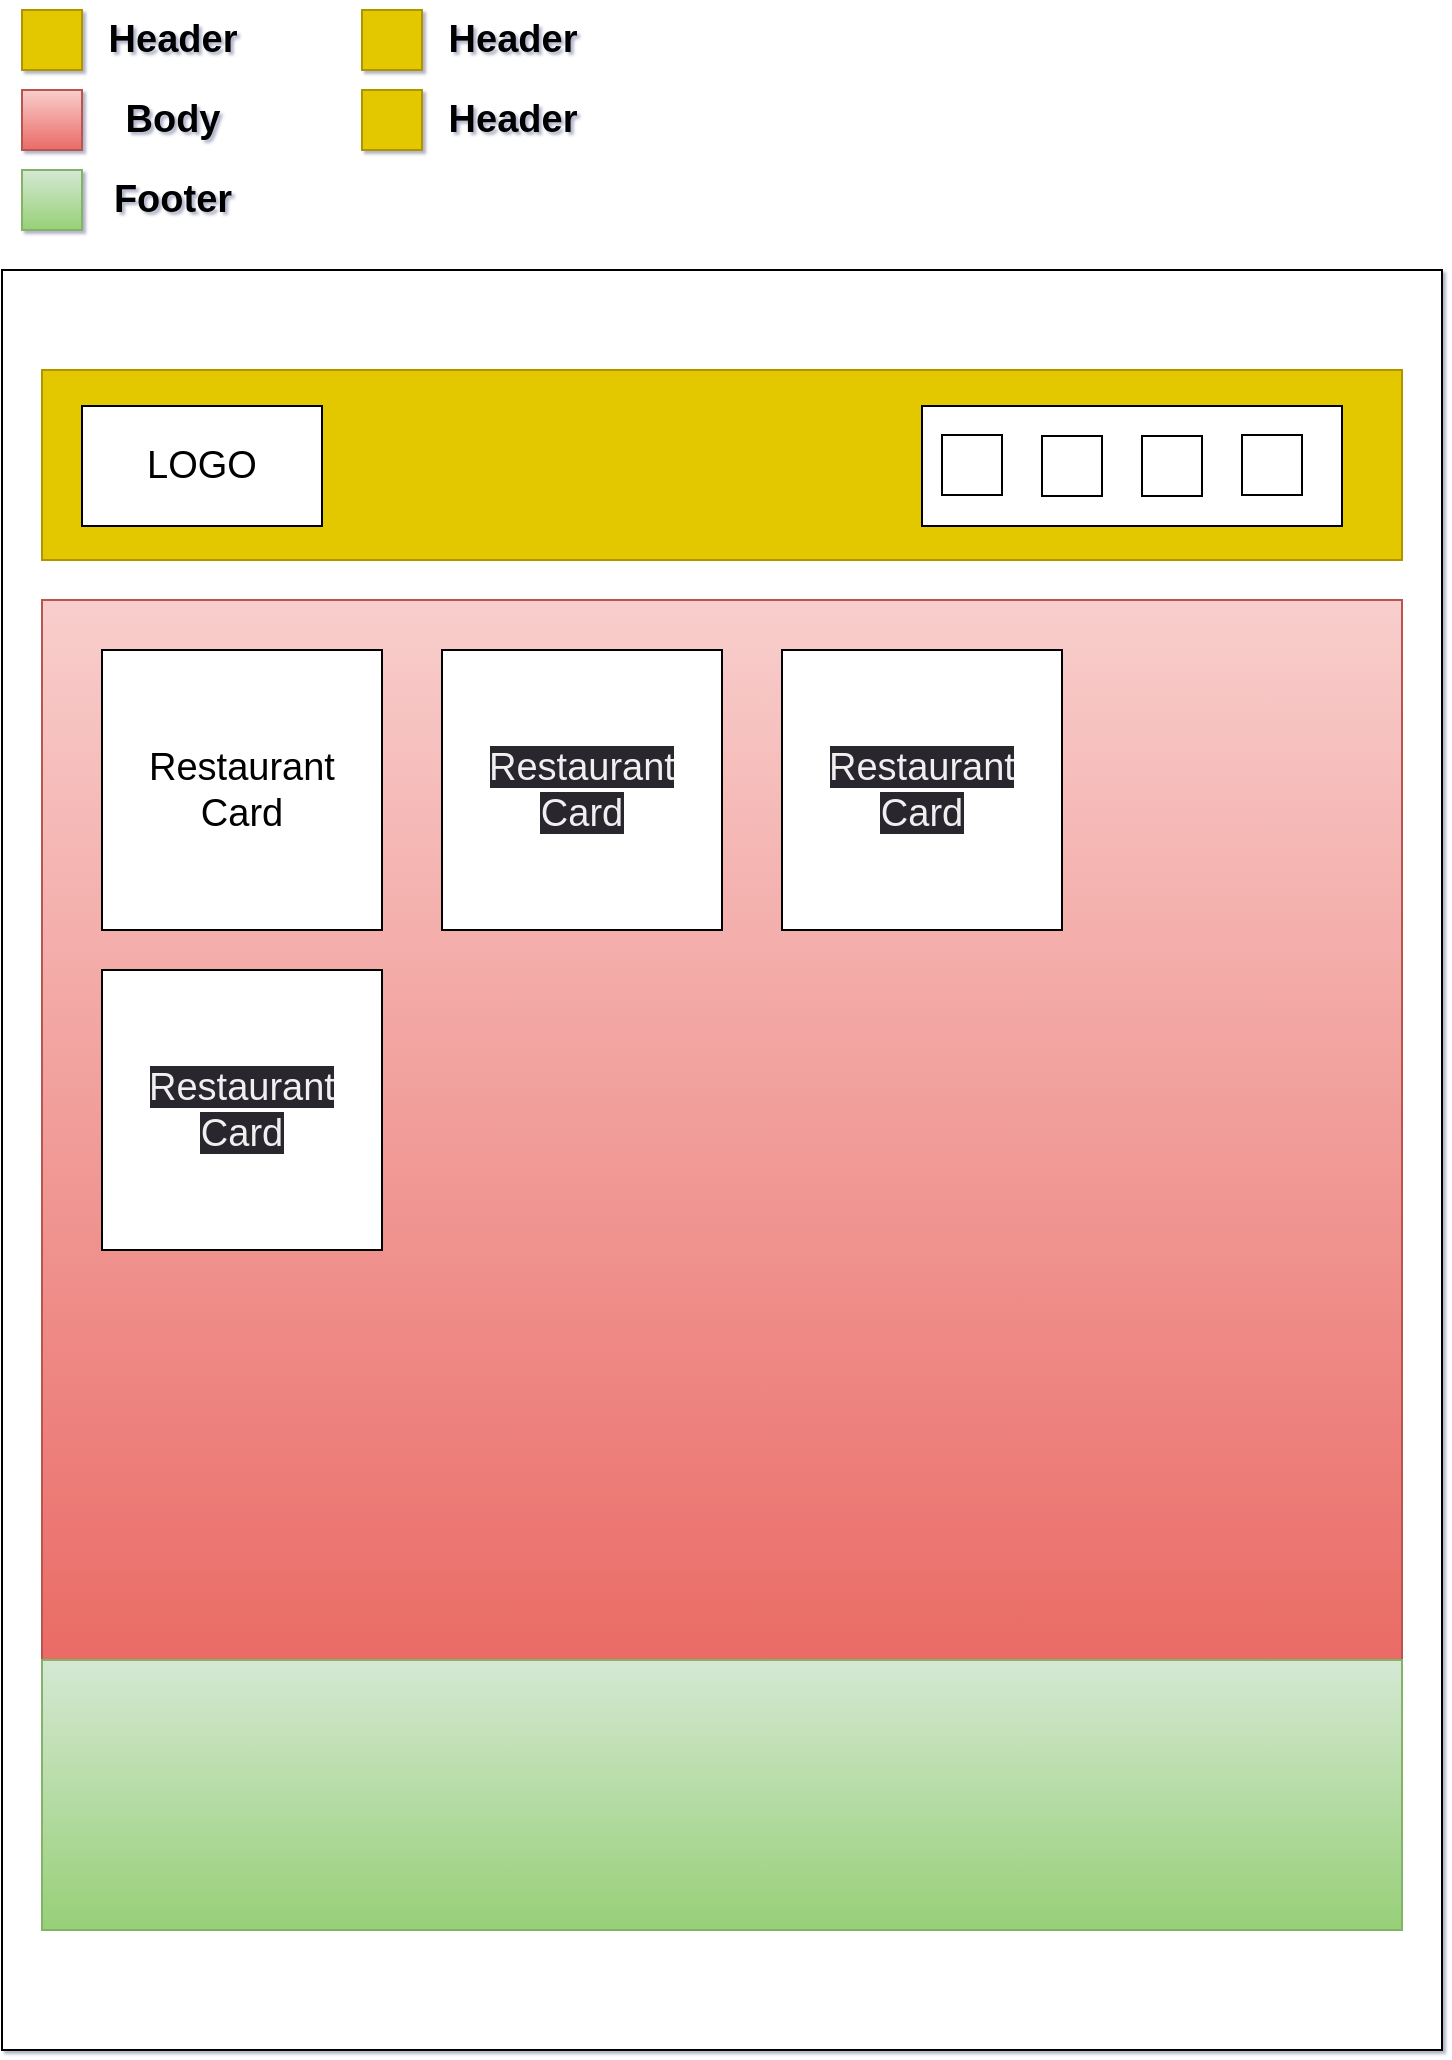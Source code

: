 <mxfile>
    <diagram id="oUNkEAJw2R_UB62-8o5X" name="Page-1">
        <mxGraphModel dx="1161" dy="480" grid="0" gridSize="10" guides="1" tooltips="1" connect="1" arrows="1" fold="1" page="1" pageScale="1" pageWidth="827" pageHeight="1169" background="none" math="0" shadow="1">
            <root>
                <mxCell id="0"/>
                <mxCell id="1" parent="0"/>
                <mxCell id="Tx7A0U5lQLEVlmWzFri2-1" value="" style="rounded=0;whiteSpace=wrap;html=1;" parent="1" vertex="1">
                    <mxGeometry x="70" y="160" width="720" height="890" as="geometry"/>
                </mxCell>
                <mxCell id="Tx7A0U5lQLEVlmWzFri2-2" value="" style="rounded=0;whiteSpace=wrap;html=1;fillColor=#e3c800;fontColor=#000000;strokeColor=#B09500;" parent="1" vertex="1">
                    <mxGeometry x="90" y="210" width="680" height="95" as="geometry"/>
                </mxCell>
                <mxCell id="Tx7A0U5lQLEVlmWzFri2-3" value="" style="rounded=0;whiteSpace=wrap;html=1;fillColor=#f8cecc;strokeColor=#b85450;gradientColor=#ea6b66;" parent="1" vertex="1">
                    <mxGeometry x="90" y="325" width="680" height="530" as="geometry"/>
                </mxCell>
                <mxCell id="Tx7A0U5lQLEVlmWzFri2-11" value="" style="whiteSpace=wrap;html=1;aspect=fixed;fillColor=#e3c800;fontColor=#000000;strokeColor=#B09500;" parent="1" vertex="1">
                    <mxGeometry x="80" y="30" width="30" height="30" as="geometry"/>
                </mxCell>
                <mxCell id="Tx7A0U5lQLEVlmWzFri2-12" value="Header" style="text;html=1;align=center;verticalAlign=middle;resizable=0;points=[];autosize=1;strokeColor=none;fillColor=none;fontStyle=1;fontSize=19;" parent="1" vertex="1">
                    <mxGeometry x="110" y="25" width="90" height="40" as="geometry"/>
                </mxCell>
                <mxCell id="Tx7A0U5lQLEVlmWzFri2-13" value="" style="whiteSpace=wrap;html=1;aspect=fixed;fillColor=#f8cecc;strokeColor=#b85450;gradientColor=#ea6b66;" parent="1" vertex="1">
                    <mxGeometry x="80" y="70" width="30" height="30" as="geometry"/>
                </mxCell>
                <mxCell id="Tx7A0U5lQLEVlmWzFri2-14" value="Body" style="text;html=1;align=center;verticalAlign=middle;resizable=0;points=[];autosize=1;strokeColor=none;fillColor=none;fontStyle=1;fontSize=19;" parent="1" vertex="1">
                    <mxGeometry x="120" y="65" width="70" height="40" as="geometry"/>
                </mxCell>
                <mxCell id="Tx7A0U5lQLEVlmWzFri2-15" value="" style="whiteSpace=wrap;html=1;aspect=fixed;fillColor=#d5e8d4;strokeColor=#82b366;gradientColor=#97d077;" parent="1" vertex="1">
                    <mxGeometry x="80" y="110" width="30" height="30" as="geometry"/>
                </mxCell>
                <mxCell id="Tx7A0U5lQLEVlmWzFri2-16" value="Footer" style="text;html=1;align=center;verticalAlign=middle;resizable=0;points=[];autosize=1;strokeColor=none;fillColor=none;fontStyle=1;fontSize=19;" parent="1" vertex="1">
                    <mxGeometry x="115" y="105" width="80" height="40" as="geometry"/>
                </mxCell>
                <mxCell id="Tx7A0U5lQLEVlmWzFri2-17" value="" style="whiteSpace=wrap;html=1;aspect=fixed;fillColor=#e3c800;fontColor=#000000;strokeColor=#B09500;" parent="1" vertex="1">
                    <mxGeometry x="250" y="30" width="30" height="30" as="geometry"/>
                </mxCell>
                <mxCell id="Tx7A0U5lQLEVlmWzFri2-18" value="Header" style="text;html=1;align=center;verticalAlign=middle;resizable=0;points=[];autosize=1;strokeColor=none;fillColor=none;fontStyle=1;fontSize=19;" parent="1" vertex="1">
                    <mxGeometry x="280" y="25" width="90" height="40" as="geometry"/>
                </mxCell>
                <mxCell id="Tx7A0U5lQLEVlmWzFri2-19" value="" style="whiteSpace=wrap;html=1;aspect=fixed;fillColor=#e3c800;fontColor=#000000;strokeColor=#B09500;" parent="1" vertex="1">
                    <mxGeometry x="250" y="70" width="30" height="30" as="geometry"/>
                </mxCell>
                <mxCell id="Tx7A0U5lQLEVlmWzFri2-20" value="Header" style="text;html=1;align=center;verticalAlign=middle;resizable=0;points=[];autosize=1;strokeColor=none;fillColor=none;fontStyle=1;fontSize=19;" parent="1" vertex="1">
                    <mxGeometry x="280" y="65" width="90" height="40" as="geometry"/>
                </mxCell>
                <mxCell id="Tx7A0U5lQLEVlmWzFri2-22" value="" style="rounded=0;whiteSpace=wrap;html=1;fontSize=19;gradientColor=#97d077;fillColor=#d5e8d4;strokeColor=#82b366;" parent="1" vertex="1">
                    <mxGeometry x="90" y="855" width="680" height="135" as="geometry"/>
                </mxCell>
                <mxCell id="Tx7A0U5lQLEVlmWzFri2-23" value="LOGO" style="rounded=0;whiteSpace=wrap;html=1;fontSize=19;gradientColor=none;" parent="1" vertex="1">
                    <mxGeometry x="110" y="228" width="120" height="60" as="geometry"/>
                </mxCell>
                <mxCell id="Tx7A0U5lQLEVlmWzFri2-24" value="" style="rounded=0;whiteSpace=wrap;html=1;fontSize=19;gradientColor=none;" parent="1" vertex="1">
                    <mxGeometry x="530" y="228" width="210" height="60" as="geometry"/>
                </mxCell>
                <mxCell id="Tx7A0U5lQLEVlmWzFri2-25" value="" style="whiteSpace=wrap;html=1;aspect=fixed;fontSize=19;gradientColor=none;" parent="1" vertex="1">
                    <mxGeometry x="540" y="242.5" width="30" height="30" as="geometry"/>
                </mxCell>
                <mxCell id="Tx7A0U5lQLEVlmWzFri2-26" value="" style="whiteSpace=wrap;html=1;aspect=fixed;fontSize=19;gradientColor=none;" parent="1" vertex="1">
                    <mxGeometry x="590" y="243" width="30" height="30" as="geometry"/>
                </mxCell>
                <mxCell id="Tx7A0U5lQLEVlmWzFri2-27" value="" style="whiteSpace=wrap;html=1;aspect=fixed;fontSize=19;gradientColor=none;" parent="1" vertex="1">
                    <mxGeometry x="640" y="243" width="30" height="30" as="geometry"/>
                </mxCell>
                <mxCell id="Tx7A0U5lQLEVlmWzFri2-28" value="" style="whiteSpace=wrap;html=1;aspect=fixed;fontSize=19;gradientColor=none;" parent="1" vertex="1">
                    <mxGeometry x="690" y="242.5" width="30" height="30" as="geometry"/>
                </mxCell>
                <mxCell id="Tx7A0U5lQLEVlmWzFri2-30" value="Restaurant Card" style="whiteSpace=wrap;html=1;aspect=fixed;fontSize=19;gradientColor=none;" parent="1" vertex="1">
                    <mxGeometry x="120" y="350" width="140" height="140" as="geometry"/>
                </mxCell>
                <mxCell id="Tx7A0U5lQLEVlmWzFri2-31" value="&lt;meta charset=&quot;utf-8&quot;&gt;&lt;span style=&quot;color: rgb(240, 240, 240); font-family: Helvetica; font-size: 19px; font-style: normal; font-variant-ligatures: normal; font-variant-caps: normal; font-weight: 400; letter-spacing: normal; orphans: 2; text-align: center; text-indent: 0px; text-transform: none; widows: 2; word-spacing: 0px; -webkit-text-stroke-width: 0px; background-color: rgb(42, 37, 47); text-decoration-thickness: initial; text-decoration-style: initial; text-decoration-color: initial; float: none; display: inline !important;&quot;&gt;Restaurant Card&lt;/span&gt;" style="whiteSpace=wrap;html=1;aspect=fixed;fontSize=19;gradientColor=none;" parent="1" vertex="1">
                    <mxGeometry x="290" y="350" width="140" height="140" as="geometry"/>
                </mxCell>
                <mxCell id="Tx7A0U5lQLEVlmWzFri2-32" value="&lt;meta charset=&quot;utf-8&quot;&gt;&lt;span style=&quot;color: rgb(240, 240, 240); font-family: Helvetica; font-size: 19px; font-style: normal; font-variant-ligatures: normal; font-variant-caps: normal; font-weight: 400; letter-spacing: normal; orphans: 2; text-align: center; text-indent: 0px; text-transform: none; widows: 2; word-spacing: 0px; -webkit-text-stroke-width: 0px; background-color: rgb(42, 37, 47); text-decoration-thickness: initial; text-decoration-style: initial; text-decoration-color: initial; float: none; display: inline !important;&quot;&gt;Restaurant Card&lt;/span&gt;" style="whiteSpace=wrap;html=1;aspect=fixed;fontSize=19;gradientColor=none;" parent="1" vertex="1">
                    <mxGeometry x="460" y="350" width="140" height="140" as="geometry"/>
                </mxCell>
                <mxCell id="Tx7A0U5lQLEVlmWzFri2-33" value="&lt;meta charset=&quot;utf-8&quot;&gt;&lt;span style=&quot;color: rgb(240, 240, 240); font-family: Helvetica; font-size: 19px; font-style: normal; font-variant-ligatures: normal; font-variant-caps: normal; font-weight: 400; letter-spacing: normal; orphans: 2; text-align: center; text-indent: 0px; text-transform: none; widows: 2; word-spacing: 0px; -webkit-text-stroke-width: 0px; background-color: rgb(42, 37, 47); text-decoration-thickness: initial; text-decoration-style: initial; text-decoration-color: initial; float: none; display: inline !important;&quot;&gt;Restaurant Card&lt;/span&gt;" style="whiteSpace=wrap;html=1;aspect=fixed;fontSize=19;gradientColor=none;" parent="1" vertex="1">
                    <mxGeometry x="120" y="510" width="140" height="140" as="geometry"/>
                </mxCell>
            </root>
        </mxGraphModel>
    </diagram>
</mxfile>